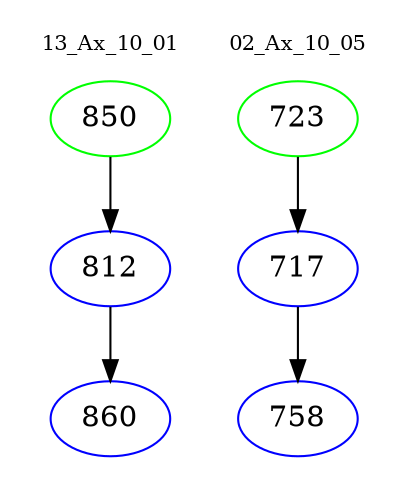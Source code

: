digraph{
subgraph cluster_0 {
color = white
label = "13_Ax_10_01";
fontsize=10;
T0_850 [label="850", color="green"]
T0_850 -> T0_812 [color="black"]
T0_812 [label="812", color="blue"]
T0_812 -> T0_860 [color="black"]
T0_860 [label="860", color="blue"]
}
subgraph cluster_1 {
color = white
label = "02_Ax_10_05";
fontsize=10;
T1_723 [label="723", color="green"]
T1_723 -> T1_717 [color="black"]
T1_717 [label="717", color="blue"]
T1_717 -> T1_758 [color="black"]
T1_758 [label="758", color="blue"]
}
}
